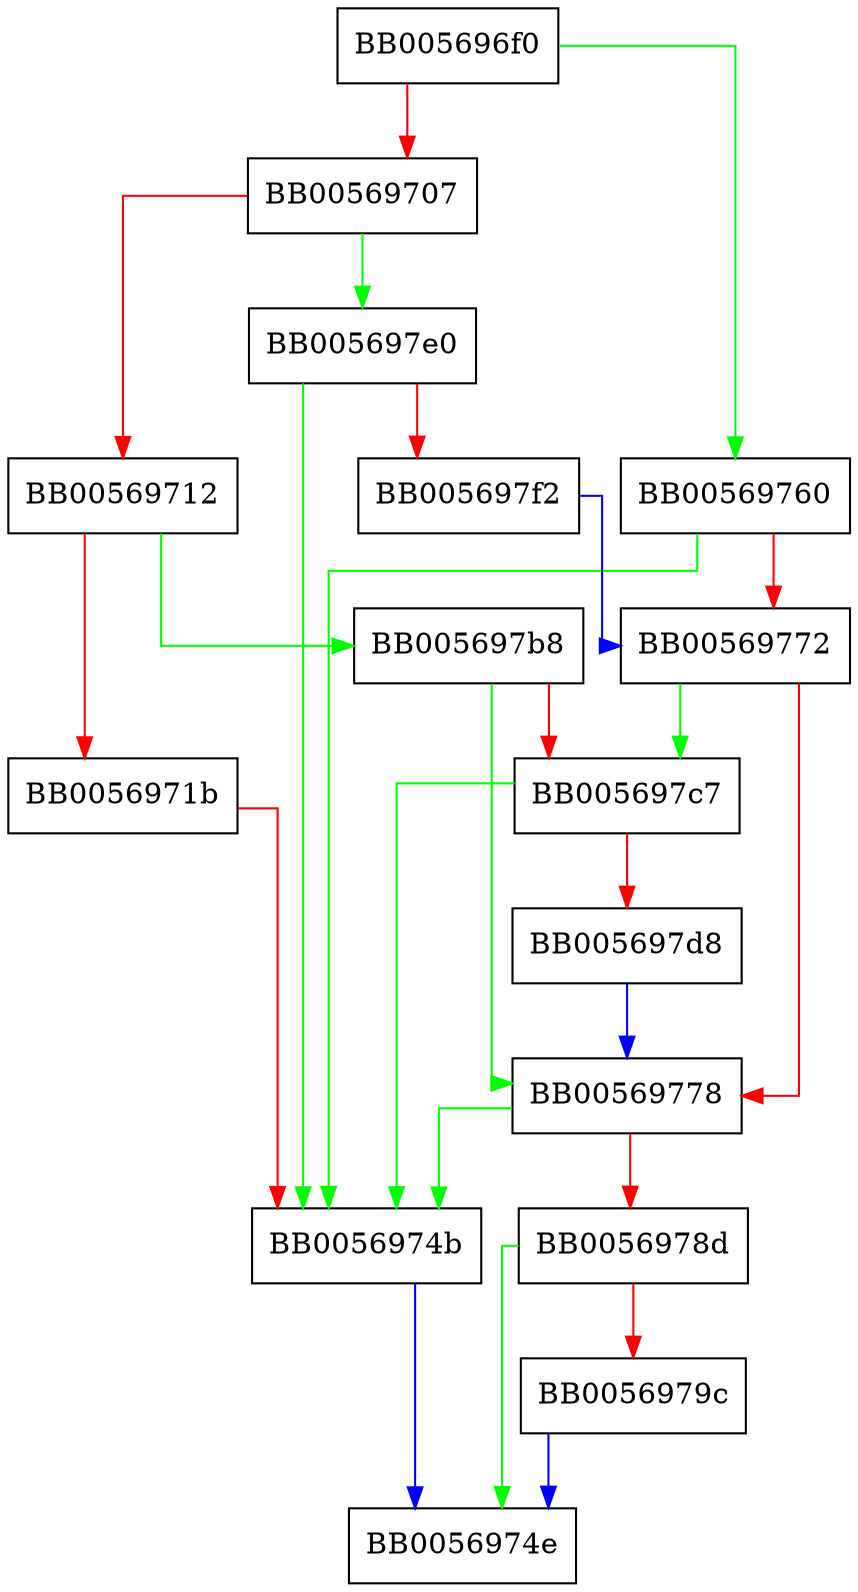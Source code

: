 digraph CMS_add0_RevocationInfoChoice {
  node [shape="box"];
  graph [splines=ortho];
  BB005696f0 -> BB00569760 [color="green"];
  BB005696f0 -> BB00569707 [color="red"];
  BB00569707 -> BB005697e0 [color="green"];
  BB00569707 -> BB00569712 [color="red"];
  BB00569712 -> BB005697b8 [color="green"];
  BB00569712 -> BB0056971b [color="red"];
  BB0056971b -> BB0056974b [color="red"];
  BB0056974b -> BB0056974e [color="blue"];
  BB00569760 -> BB0056974b [color="green"];
  BB00569760 -> BB00569772 [color="red"];
  BB00569772 -> BB005697c7 [color="green"];
  BB00569772 -> BB00569778 [color="red"];
  BB00569778 -> BB0056974b [color="green"];
  BB00569778 -> BB0056978d [color="red"];
  BB0056978d -> BB0056974e [color="green"];
  BB0056978d -> BB0056979c [color="red"];
  BB0056979c -> BB0056974e [color="blue"];
  BB005697b8 -> BB00569778 [color="green"];
  BB005697b8 -> BB005697c7 [color="red"];
  BB005697c7 -> BB0056974b [color="green"];
  BB005697c7 -> BB005697d8 [color="red"];
  BB005697d8 -> BB00569778 [color="blue"];
  BB005697e0 -> BB0056974b [color="green"];
  BB005697e0 -> BB005697f2 [color="red"];
  BB005697f2 -> BB00569772 [color="blue"];
}